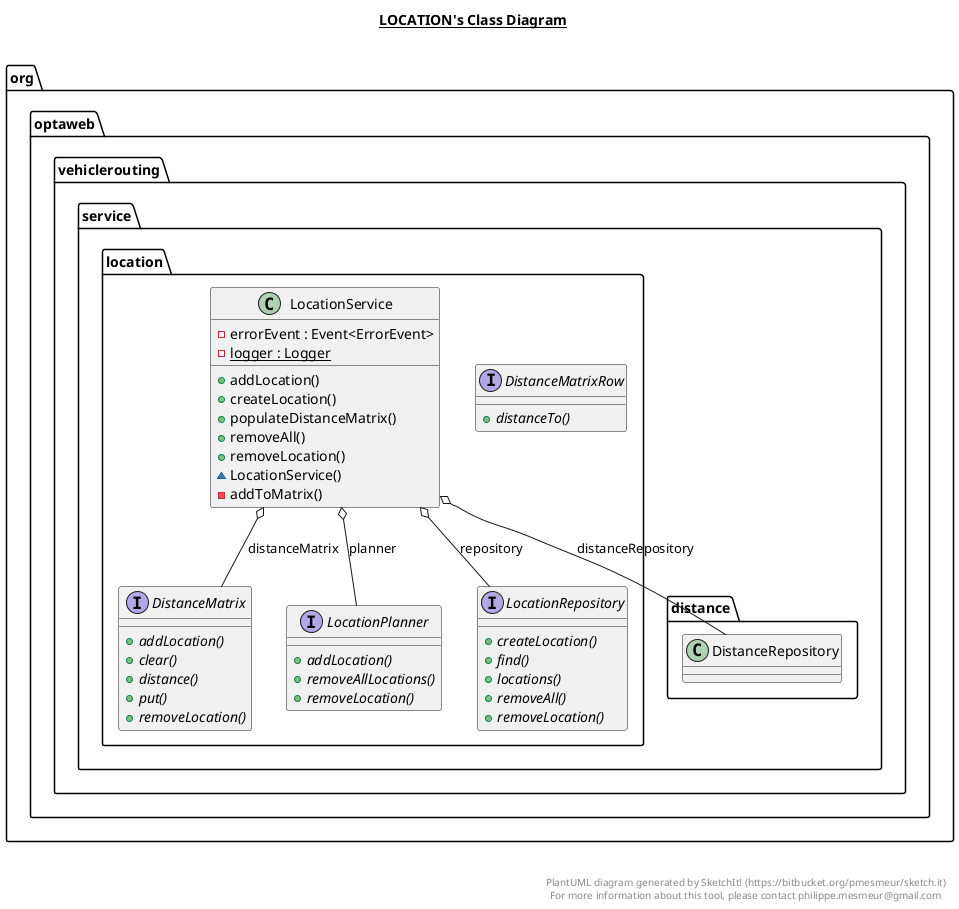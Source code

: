 @startuml

title __LOCATION's Class Diagram__\n

  namespace org.optaweb.vehiclerouting {
    namespace service.location {
      interface org.optaweb.vehiclerouting.service.location.DistanceMatrix {
          {abstract} + addLocation()
          {abstract} + clear()
          {abstract} + distance()
          {abstract} + put()
          {abstract} + removeLocation()
      }
    }
  }
  

  namespace org.optaweb.vehiclerouting {
    namespace service.location {
      interface org.optaweb.vehiclerouting.service.location.DistanceMatrixRow {
          {abstract} + distanceTo()
      }
    }
  }
  

  namespace org.optaweb.vehiclerouting {
    namespace service.location {
      interface org.optaweb.vehiclerouting.service.location.LocationPlanner {
          {abstract} + addLocation()
          {abstract} + removeAllLocations()
          {abstract} + removeLocation()
      }
    }
  }
  

  namespace org.optaweb.vehiclerouting {
    namespace service.location {
      interface org.optaweb.vehiclerouting.service.location.LocationRepository {
          {abstract} + createLocation()
          {abstract} + find()
          {abstract} + locations()
          {abstract} + removeAll()
          {abstract} + removeLocation()
      }
    }
  }
  

  namespace org.optaweb.vehiclerouting {
    namespace service.location {
      class org.optaweb.vehiclerouting.service.location.LocationService {
          - errorEvent : Event<ErrorEvent>
          {static} - logger : Logger
          + addLocation()
          + createLocation()
          + populateDistanceMatrix()
          + removeAll()
          + removeLocation()
          ~ LocationService()
          - addToMatrix()
      }
    }
  }
  

  org.optaweb.vehiclerouting.service.location.LocationService o-- org.optaweb.vehiclerouting.service.location.DistanceMatrix : distanceMatrix
  org.optaweb.vehiclerouting.service.location.LocationService o-- org.optaweb.vehiclerouting.service.distance.DistanceRepository : distanceRepository
  org.optaweb.vehiclerouting.service.location.LocationService o-- org.optaweb.vehiclerouting.service.location.LocationPlanner : planner
  org.optaweb.vehiclerouting.service.location.LocationService o-- org.optaweb.vehiclerouting.service.location.LocationRepository : repository


right footer


PlantUML diagram generated by SketchIt! (https://bitbucket.org/pmesmeur/sketch.it)
For more information about this tool, please contact philippe.mesmeur@gmail.com
endfooter

@enduml
